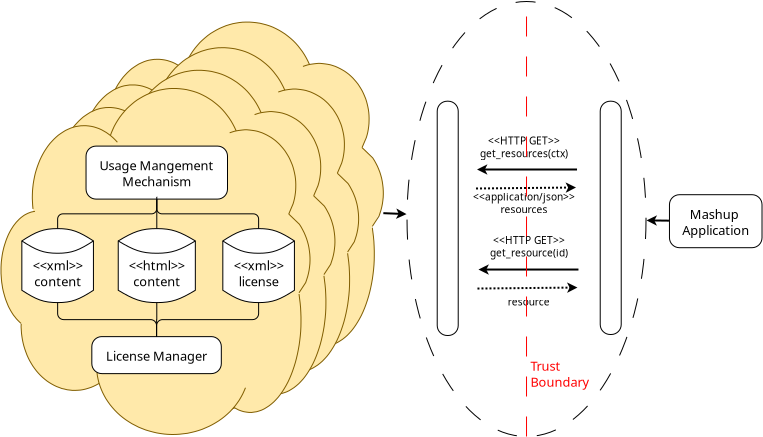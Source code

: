<?xml version="1.0" encoding="UTF-8"?>
<dia:diagram xmlns:dia="http://www.lysator.liu.se/~alla/dia/">
  <dia:layer name="Background" visible="true" active="true">
    <dia:group>
      <dia:group>
        <dia:object type="Cisco - Cloud Gold" version="1" id="O0">
          <dia:attribute name="obj_pos">
            <dia:point val="4.415,3.08"/>
          </dia:attribute>
          <dia:attribute name="obj_bb">
            <dia:rectangle val="4.415,3.08;19.866,20.381"/>
          </dia:attribute>
          <dia:attribute name="meta">
            <dia:composite type="dict"/>
          </dia:attribute>
          <dia:attribute name="elem_corner">
            <dia:point val="4.415,3.08"/>
          </dia:attribute>
          <dia:attribute name="elem_width">
            <dia:real val="15.45"/>
          </dia:attribute>
          <dia:attribute name="elem_height">
            <dia:real val="17.3"/>
          </dia:attribute>
          <dia:attribute name="line_width">
            <dia:real val="0.1"/>
          </dia:attribute>
          <dia:attribute name="line_colour">
            <dia:color val="#000000"/>
          </dia:attribute>
          <dia:attribute name="fill_colour">
            <dia:color val="#ffffff"/>
          </dia:attribute>
          <dia:attribute name="show_background">
            <dia:boolean val="true"/>
          </dia:attribute>
          <dia:attribute name="line_style">
            <dia:enum val="0"/>
            <dia:real val="1"/>
          </dia:attribute>
          <dia:attribute name="flip_horizontal">
            <dia:boolean val="false"/>
          </dia:attribute>
          <dia:attribute name="flip_vertical">
            <dia:boolean val="false"/>
          </dia:attribute>
          <dia:attribute name="subscale">
            <dia:real val="1"/>
          </dia:attribute>
        </dia:object>
        <dia:object type="Cisco - Cloud Gold" version="1" id="O1">
          <dia:attribute name="obj_pos">
            <dia:point val="3.18,4.361"/>
          </dia:attribute>
          <dia:attribute name="obj_bb">
            <dia:rectangle val="3.18,4.36;18.631,21.661"/>
          </dia:attribute>
          <dia:attribute name="meta">
            <dia:composite type="dict"/>
          </dia:attribute>
          <dia:attribute name="elem_corner">
            <dia:point val="3.18,4.361"/>
          </dia:attribute>
          <dia:attribute name="elem_width">
            <dia:real val="15.45"/>
          </dia:attribute>
          <dia:attribute name="elem_height">
            <dia:real val="17.3"/>
          </dia:attribute>
          <dia:attribute name="line_width">
            <dia:real val="0.1"/>
          </dia:attribute>
          <dia:attribute name="line_colour">
            <dia:color val="#000000"/>
          </dia:attribute>
          <dia:attribute name="fill_colour">
            <dia:color val="#ffffff"/>
          </dia:attribute>
          <dia:attribute name="show_background">
            <dia:boolean val="true"/>
          </dia:attribute>
          <dia:attribute name="line_style">
            <dia:enum val="0"/>
            <dia:real val="1"/>
          </dia:attribute>
          <dia:attribute name="flip_horizontal">
            <dia:boolean val="false"/>
          </dia:attribute>
          <dia:attribute name="flip_vertical">
            <dia:boolean val="false"/>
          </dia:attribute>
          <dia:attribute name="subscale">
            <dia:real val="1"/>
          </dia:attribute>
        </dia:object>
        <dia:object type="Cisco - Cloud Gold" version="1" id="O2">
          <dia:attribute name="obj_pos">
            <dia:point val="1.996,5.49"/>
          </dia:attribute>
          <dia:attribute name="obj_bb">
            <dia:rectangle val="1.995,5.49;17.446,22.791"/>
          </dia:attribute>
          <dia:attribute name="meta">
            <dia:composite type="dict"/>
          </dia:attribute>
          <dia:attribute name="elem_corner">
            <dia:point val="1.996,5.49"/>
          </dia:attribute>
          <dia:attribute name="elem_width">
            <dia:real val="15.45"/>
          </dia:attribute>
          <dia:attribute name="elem_height">
            <dia:real val="17.3"/>
          </dia:attribute>
          <dia:attribute name="line_width">
            <dia:real val="0.1"/>
          </dia:attribute>
          <dia:attribute name="line_colour">
            <dia:color val="#000000"/>
          </dia:attribute>
          <dia:attribute name="fill_colour">
            <dia:color val="#ffffff"/>
          </dia:attribute>
          <dia:attribute name="show_background">
            <dia:boolean val="true"/>
          </dia:attribute>
          <dia:attribute name="line_style">
            <dia:enum val="0"/>
            <dia:real val="1"/>
          </dia:attribute>
          <dia:attribute name="flip_horizontal">
            <dia:boolean val="false"/>
          </dia:attribute>
          <dia:attribute name="flip_vertical">
            <dia:boolean val="false"/>
          </dia:attribute>
          <dia:attribute name="subscale">
            <dia:real val="1"/>
          </dia:attribute>
        </dia:object>
        <dia:object type="Cisco - Cloud Gold" version="1" id="O3">
          <dia:attribute name="obj_pos">
            <dia:point val="0.75,6.4"/>
          </dia:attribute>
          <dia:attribute name="obj_bb">
            <dia:rectangle val="0.75,6.399;16.201,23.701"/>
          </dia:attribute>
          <dia:attribute name="meta">
            <dia:composite type="dict"/>
          </dia:attribute>
          <dia:attribute name="elem_corner">
            <dia:point val="0.75,6.4"/>
          </dia:attribute>
          <dia:attribute name="elem_width">
            <dia:real val="15.45"/>
          </dia:attribute>
          <dia:attribute name="elem_height">
            <dia:real val="17.3"/>
          </dia:attribute>
          <dia:attribute name="line_width">
            <dia:real val="0.1"/>
          </dia:attribute>
          <dia:attribute name="line_colour">
            <dia:color val="#000000"/>
          </dia:attribute>
          <dia:attribute name="fill_colour">
            <dia:color val="#ffffff"/>
          </dia:attribute>
          <dia:attribute name="show_background">
            <dia:boolean val="true"/>
          </dia:attribute>
          <dia:attribute name="line_style">
            <dia:enum val="0"/>
            <dia:real val="1"/>
          </dia:attribute>
          <dia:attribute name="flip_horizontal">
            <dia:boolean val="false"/>
          </dia:attribute>
          <dia:attribute name="flip_vertical">
            <dia:boolean val="false"/>
          </dia:attribute>
          <dia:attribute name="subscale">
            <dia:real val="1"/>
          </dia:attribute>
        </dia:object>
        <dia:object type="Flowchart - Box" version="0" id="O4">
          <dia:attribute name="obj_pos">
            <dia:point val="5.001,9.28"/>
          </dia:attribute>
          <dia:attribute name="obj_bb">
            <dia:rectangle val="4.976,9.255;12.099,11.955"/>
          </dia:attribute>
          <dia:attribute name="elem_corner">
            <dia:point val="5.001,9.28"/>
          </dia:attribute>
          <dia:attribute name="elem_width">
            <dia:real val="7.073"/>
          </dia:attribute>
          <dia:attribute name="elem_height">
            <dia:real val="2.65"/>
          </dia:attribute>
          <dia:attribute name="border_width">
            <dia:real val="0.05"/>
          </dia:attribute>
          <dia:attribute name="show_background">
            <dia:boolean val="true"/>
          </dia:attribute>
          <dia:attribute name="corner_radius">
            <dia:real val="0.5"/>
          </dia:attribute>
          <dia:attribute name="padding">
            <dia:real val="0.5"/>
          </dia:attribute>
          <dia:attribute name="text">
            <dia:composite type="text">
              <dia:attribute name="string">
                <dia:string>#Usage Mangement
Mechanism#</dia:string>
              </dia:attribute>
              <dia:attribute name="font">
                <dia:font family="sans" style="0" name="Helvetica"/>
              </dia:attribute>
              <dia:attribute name="height">
                <dia:real val="0.8"/>
              </dia:attribute>
              <dia:attribute name="pos">
                <dia:point val="8.537,10.4"/>
              </dia:attribute>
              <dia:attribute name="color">
                <dia:color val="#000000"/>
              </dia:attribute>
              <dia:attribute name="alignment">
                <dia:enum val="1"/>
              </dia:attribute>
            </dia:composite>
          </dia:attribute>
        </dia:object>
        <dia:object type="Flowchart - Magnetic Disk" version="1" id="O5">
          <dia:attribute name="obj_pos">
            <dia:point val="1.791,13.405"/>
          </dia:attribute>
          <dia:attribute name="obj_bb">
            <dia:rectangle val="1.766,13.38;5.396,17.13"/>
          </dia:attribute>
          <dia:attribute name="meta">
            <dia:composite type="dict"/>
          </dia:attribute>
          <dia:attribute name="elem_corner">
            <dia:point val="1.791,13.405"/>
          </dia:attribute>
          <dia:attribute name="elem_width">
            <dia:real val="3.58"/>
          </dia:attribute>
          <dia:attribute name="elem_height">
            <dia:real val="3.7"/>
          </dia:attribute>
          <dia:attribute name="line_width">
            <dia:real val="0.05"/>
          </dia:attribute>
          <dia:attribute name="line_colour">
            <dia:color val="#000000"/>
          </dia:attribute>
          <dia:attribute name="fill_colour">
            <dia:color val="#ffffff"/>
          </dia:attribute>
          <dia:attribute name="show_background">
            <dia:boolean val="true"/>
          </dia:attribute>
          <dia:attribute name="line_style">
            <dia:enum val="0"/>
            <dia:real val="1"/>
          </dia:attribute>
          <dia:attribute name="padding">
            <dia:real val="0.1"/>
          </dia:attribute>
          <dia:attribute name="text">
            <dia:composite type="text">
              <dia:attribute name="string">
                <dia:string>#&lt;&lt;xml&gt;&gt;
content#</dia:string>
              </dia:attribute>
              <dia:attribute name="font">
                <dia:font family="sans" style="0" name="Helvetica"/>
              </dia:attribute>
              <dia:attribute name="height">
                <dia:real val="0.8"/>
              </dia:attribute>
              <dia:attribute name="pos">
                <dia:point val="3.581,15.363"/>
              </dia:attribute>
              <dia:attribute name="color">
                <dia:color val="#000000"/>
              </dia:attribute>
              <dia:attribute name="alignment">
                <dia:enum val="1"/>
              </dia:attribute>
            </dia:composite>
          </dia:attribute>
          <dia:attribute name="flip_horizontal">
            <dia:boolean val="false"/>
          </dia:attribute>
          <dia:attribute name="flip_vertical">
            <dia:boolean val="false"/>
          </dia:attribute>
          <dia:attribute name="subscale">
            <dia:real val="1"/>
          </dia:attribute>
        </dia:object>
        <dia:object type="Standard - Text" version="1" id="O6">
          <dia:attribute name="obj_pos">
            <dia:point val="3.581,15.255"/>
          </dia:attribute>
          <dia:attribute name="obj_bb">
            <dia:rectangle val="3.581,14.66;3.581,15.408"/>
          </dia:attribute>
          <dia:attribute name="text">
            <dia:composite type="text">
              <dia:attribute name="string">
                <dia:string>##</dia:string>
              </dia:attribute>
              <dia:attribute name="font">
                <dia:font family="sans" style="0" name="Helvetica"/>
              </dia:attribute>
              <dia:attribute name="height">
                <dia:real val="0.8"/>
              </dia:attribute>
              <dia:attribute name="pos">
                <dia:point val="3.581,15.255"/>
              </dia:attribute>
              <dia:attribute name="color">
                <dia:color val="#000000"/>
              </dia:attribute>
              <dia:attribute name="alignment">
                <dia:enum val="0"/>
              </dia:attribute>
            </dia:composite>
          </dia:attribute>
          <dia:attribute name="valign">
            <dia:enum val="3"/>
          </dia:attribute>
          <dia:connections>
            <dia:connection handle="0" to="O5" connection="16"/>
          </dia:connections>
        </dia:object>
        <dia:object type="Flowchart - Magnetic Disk" version="1" id="O7">
          <dia:attribute name="obj_pos">
            <dia:point val="6.611,13.405"/>
          </dia:attribute>
          <dia:attribute name="obj_bb">
            <dia:rectangle val="6.586,13.38;10.491,17.13"/>
          </dia:attribute>
          <dia:attribute name="meta">
            <dia:composite type="dict"/>
          </dia:attribute>
          <dia:attribute name="elem_corner">
            <dia:point val="6.611,13.405"/>
          </dia:attribute>
          <dia:attribute name="elem_width">
            <dia:real val="3.855"/>
          </dia:attribute>
          <dia:attribute name="elem_height">
            <dia:real val="3.7"/>
          </dia:attribute>
          <dia:attribute name="line_width">
            <dia:real val="0.05"/>
          </dia:attribute>
          <dia:attribute name="line_colour">
            <dia:color val="#000000"/>
          </dia:attribute>
          <dia:attribute name="fill_colour">
            <dia:color val="#ffffff"/>
          </dia:attribute>
          <dia:attribute name="show_background">
            <dia:boolean val="true"/>
          </dia:attribute>
          <dia:attribute name="line_style">
            <dia:enum val="0"/>
            <dia:real val="1"/>
          </dia:attribute>
          <dia:attribute name="padding">
            <dia:real val="0.1"/>
          </dia:attribute>
          <dia:attribute name="text">
            <dia:composite type="text">
              <dia:attribute name="string">
                <dia:string>#&lt;&lt;html&gt;&gt;
content#</dia:string>
              </dia:attribute>
              <dia:attribute name="font">
                <dia:font family="sans" style="0" name="Helvetica"/>
              </dia:attribute>
              <dia:attribute name="height">
                <dia:real val="0.8"/>
              </dia:attribute>
              <dia:attribute name="pos">
                <dia:point val="8.539,15.363"/>
              </dia:attribute>
              <dia:attribute name="color">
                <dia:color val="#000000"/>
              </dia:attribute>
              <dia:attribute name="alignment">
                <dia:enum val="1"/>
              </dia:attribute>
            </dia:composite>
          </dia:attribute>
          <dia:attribute name="flip_horizontal">
            <dia:boolean val="false"/>
          </dia:attribute>
          <dia:attribute name="flip_vertical">
            <dia:boolean val="false"/>
          </dia:attribute>
          <dia:attribute name="subscale">
            <dia:real val="1"/>
          </dia:attribute>
        </dia:object>
        <dia:object type="Flowchart - Magnetic Disk" version="1" id="O8">
          <dia:attribute name="obj_pos">
            <dia:point val="11.84,13.405"/>
          </dia:attribute>
          <dia:attribute name="obj_bb">
            <dia:rectangle val="11.815,13.38;15.445,17.13"/>
          </dia:attribute>
          <dia:attribute name="meta">
            <dia:composite type="dict"/>
          </dia:attribute>
          <dia:attribute name="elem_corner">
            <dia:point val="11.84,13.405"/>
          </dia:attribute>
          <dia:attribute name="elem_width">
            <dia:real val="3.58"/>
          </dia:attribute>
          <dia:attribute name="elem_height">
            <dia:real val="3.7"/>
          </dia:attribute>
          <dia:attribute name="line_width">
            <dia:real val="0.05"/>
          </dia:attribute>
          <dia:attribute name="line_colour">
            <dia:color val="#000000"/>
          </dia:attribute>
          <dia:attribute name="fill_colour">
            <dia:color val="#ffffff"/>
          </dia:attribute>
          <dia:attribute name="show_background">
            <dia:boolean val="true"/>
          </dia:attribute>
          <dia:attribute name="line_style">
            <dia:enum val="0"/>
            <dia:real val="1"/>
          </dia:attribute>
          <dia:attribute name="padding">
            <dia:real val="0.1"/>
          </dia:attribute>
          <dia:attribute name="text">
            <dia:composite type="text">
              <dia:attribute name="string">
                <dia:string>#&lt;&lt;xml&gt;&gt;
license#</dia:string>
              </dia:attribute>
              <dia:attribute name="font">
                <dia:font family="sans" style="0" name="Helvetica"/>
              </dia:attribute>
              <dia:attribute name="height">
                <dia:real val="0.8"/>
              </dia:attribute>
              <dia:attribute name="pos">
                <dia:point val="13.63,15.363"/>
              </dia:attribute>
              <dia:attribute name="color">
                <dia:color val="#000000"/>
              </dia:attribute>
              <dia:attribute name="alignment">
                <dia:enum val="1"/>
              </dia:attribute>
            </dia:composite>
          </dia:attribute>
          <dia:attribute name="flip_horizontal">
            <dia:boolean val="false"/>
          </dia:attribute>
          <dia:attribute name="flip_vertical">
            <dia:boolean val="false"/>
          </dia:attribute>
          <dia:attribute name="subscale">
            <dia:real val="1"/>
          </dia:attribute>
        </dia:object>
        <dia:object type="Standard - ZigZagLine" version="1" id="O9">
          <dia:attribute name="obj_pos">
            <dia:point val="8.537,11.93"/>
          </dia:attribute>
          <dia:attribute name="obj_bb">
            <dia:rectangle val="3.556,11.905;8.562,13.43"/>
          </dia:attribute>
          <dia:attribute name="orth_points">
            <dia:point val="8.537,11.93"/>
            <dia:point val="8.537,12.668"/>
            <dia:point val="3.581,12.668"/>
            <dia:point val="3.581,13.405"/>
          </dia:attribute>
          <dia:attribute name="orth_orient">
            <dia:enum val="1"/>
            <dia:enum val="0"/>
            <dia:enum val="1"/>
          </dia:attribute>
          <dia:attribute name="autorouting">
            <dia:boolean val="true"/>
          </dia:attribute>
          <dia:attribute name="line_width">
            <dia:real val="0.05"/>
          </dia:attribute>
          <dia:attribute name="corner_radius">
            <dia:real val="0.5"/>
          </dia:attribute>
          <dia:connections>
            <dia:connection handle="0" to="O4" connection="13"/>
            <dia:connection handle="1" to="O5" connection="2"/>
          </dia:connections>
        </dia:object>
        <dia:object type="Standard - ZigZagLine" version="1" id="O10">
          <dia:attribute name="obj_pos">
            <dia:point val="8.537,11.93"/>
          </dia:attribute>
          <dia:attribute name="obj_bb">
            <dia:rectangle val="8.512,11.818;8.564,13.43"/>
          </dia:attribute>
          <dia:attribute name="orth_points">
            <dia:point val="8.537,11.93"/>
            <dia:point val="8.537,11.842"/>
            <dia:point val="8.539,11.842"/>
            <dia:point val="8.539,13.405"/>
          </dia:attribute>
          <dia:attribute name="orth_orient">
            <dia:enum val="1"/>
            <dia:enum val="0"/>
            <dia:enum val="1"/>
          </dia:attribute>
          <dia:attribute name="autorouting">
            <dia:boolean val="false"/>
          </dia:attribute>
          <dia:attribute name="line_width">
            <dia:real val="0.05"/>
          </dia:attribute>
          <dia:attribute name="corner_radius">
            <dia:real val="0.5"/>
          </dia:attribute>
          <dia:connections>
            <dia:connection handle="0" to="O4" connection="13"/>
            <dia:connection handle="1" to="O7" connection="2"/>
          </dia:connections>
        </dia:object>
        <dia:object type="Standard - ZigZagLine" version="1" id="O11">
          <dia:attribute name="obj_pos">
            <dia:point val="8.537,11.93"/>
          </dia:attribute>
          <dia:attribute name="obj_bb">
            <dia:rectangle val="8.512,11.905;13.655,13.43"/>
          </dia:attribute>
          <dia:attribute name="orth_points">
            <dia:point val="8.537,11.93"/>
            <dia:point val="8.537,12.668"/>
            <dia:point val="13.63,12.668"/>
            <dia:point val="13.63,13.405"/>
          </dia:attribute>
          <dia:attribute name="orth_orient">
            <dia:enum val="1"/>
            <dia:enum val="0"/>
            <dia:enum val="1"/>
          </dia:attribute>
          <dia:attribute name="autorouting">
            <dia:boolean val="true"/>
          </dia:attribute>
          <dia:attribute name="line_width">
            <dia:real val="0.05"/>
          </dia:attribute>
          <dia:attribute name="corner_radius">
            <dia:real val="0.5"/>
          </dia:attribute>
          <dia:connections>
            <dia:connection handle="0" to="O4" connection="13"/>
            <dia:connection handle="1" to="O8" connection="2"/>
          </dia:connections>
        </dia:object>
        <dia:object type="Flowchart - Box" version="0" id="O12">
          <dia:attribute name="obj_pos">
            <dia:point val="5.29,18.805"/>
          </dia:attribute>
          <dia:attribute name="obj_bb">
            <dia:rectangle val="5.265,18.78;11.79,20.68"/>
          </dia:attribute>
          <dia:attribute name="elem_corner">
            <dia:point val="5.29,18.805"/>
          </dia:attribute>
          <dia:attribute name="elem_width">
            <dia:real val="6.475"/>
          </dia:attribute>
          <dia:attribute name="elem_height">
            <dia:real val="1.85"/>
          </dia:attribute>
          <dia:attribute name="border_width">
            <dia:real val="0.05"/>
          </dia:attribute>
          <dia:attribute name="show_background">
            <dia:boolean val="true"/>
          </dia:attribute>
          <dia:attribute name="corner_radius">
            <dia:real val="0.5"/>
          </dia:attribute>
          <dia:attribute name="padding">
            <dia:real val="0.5"/>
          </dia:attribute>
          <dia:attribute name="text">
            <dia:composite type="text">
              <dia:attribute name="string">
                <dia:string>#License Manager#</dia:string>
              </dia:attribute>
              <dia:attribute name="font">
                <dia:font family="sans" style="0" name="Helvetica"/>
              </dia:attribute>
              <dia:attribute name="height">
                <dia:real val="0.8"/>
              </dia:attribute>
              <dia:attribute name="pos">
                <dia:point val="8.527,19.925"/>
              </dia:attribute>
              <dia:attribute name="color">
                <dia:color val="#000000"/>
              </dia:attribute>
              <dia:attribute name="alignment">
                <dia:enum val="1"/>
              </dia:attribute>
            </dia:composite>
          </dia:attribute>
        </dia:object>
        <dia:object type="Standard - ZigZagLine" version="1" id="O13">
          <dia:attribute name="obj_pos">
            <dia:point val="13.63,17.105"/>
          </dia:attribute>
          <dia:attribute name="obj_bb">
            <dia:rectangle val="8.502,17.08;13.655,18.83"/>
          </dia:attribute>
          <dia:attribute name="orth_points">
            <dia:point val="13.63,17.105"/>
            <dia:point val="13.63,17.955"/>
            <dia:point val="8.527,17.955"/>
            <dia:point val="8.527,18.805"/>
          </dia:attribute>
          <dia:attribute name="orth_orient">
            <dia:enum val="1"/>
            <dia:enum val="0"/>
            <dia:enum val="1"/>
          </dia:attribute>
          <dia:attribute name="autorouting">
            <dia:boolean val="true"/>
          </dia:attribute>
          <dia:attribute name="line_width">
            <dia:real val="0.05"/>
          </dia:attribute>
          <dia:attribute name="corner_radius">
            <dia:real val="0.5"/>
          </dia:attribute>
          <dia:connections>
            <dia:connection handle="0" to="O8" connection="14"/>
            <dia:connection handle="1" to="O12" connection="2"/>
          </dia:connections>
        </dia:object>
        <dia:object type="Standard - ZigZagLine" version="1" id="O14">
          <dia:attribute name="obj_pos">
            <dia:point val="8.539,17.105"/>
          </dia:attribute>
          <dia:attribute name="obj_bb">
            <dia:rectangle val="8.502,17.08;8.564,18.83"/>
          </dia:attribute>
          <dia:attribute name="orth_points">
            <dia:point val="8.539,17.105"/>
            <dia:point val="8.539,17.955"/>
            <dia:point val="8.527,17.955"/>
            <dia:point val="8.527,18.805"/>
          </dia:attribute>
          <dia:attribute name="orth_orient">
            <dia:enum val="1"/>
            <dia:enum val="0"/>
            <dia:enum val="1"/>
          </dia:attribute>
          <dia:attribute name="autorouting">
            <dia:boolean val="true"/>
          </dia:attribute>
          <dia:attribute name="line_width">
            <dia:real val="0.05"/>
          </dia:attribute>
          <dia:attribute name="corner_radius">
            <dia:real val="0.5"/>
          </dia:attribute>
          <dia:connections>
            <dia:connection handle="0" to="O7" connection="14"/>
            <dia:connection handle="1" to="O12" connection="2"/>
          </dia:connections>
        </dia:object>
        <dia:object type="Standard - ZigZagLine" version="1" id="O15">
          <dia:attribute name="obj_pos">
            <dia:point val="3.581,17.105"/>
          </dia:attribute>
          <dia:attribute name="obj_bb">
            <dia:rectangle val="3.556,17.08;8.553,18.83"/>
          </dia:attribute>
          <dia:attribute name="orth_points">
            <dia:point val="3.581,17.105"/>
            <dia:point val="3.581,17.955"/>
            <dia:point val="8.527,17.955"/>
            <dia:point val="8.527,18.805"/>
          </dia:attribute>
          <dia:attribute name="orth_orient">
            <dia:enum val="1"/>
            <dia:enum val="0"/>
            <dia:enum val="1"/>
          </dia:attribute>
          <dia:attribute name="autorouting">
            <dia:boolean val="true"/>
          </dia:attribute>
          <dia:attribute name="line_width">
            <dia:real val="0.05"/>
          </dia:attribute>
          <dia:attribute name="corner_radius">
            <dia:real val="0.5"/>
          </dia:attribute>
          <dia:connections>
            <dia:connection handle="0" to="O5" connection="14"/>
            <dia:connection handle="1" to="O12" connection="2"/>
          </dia:connections>
        </dia:object>
      </dia:group>
      <dia:object type="Standard - Ellipse" version="0" id="O16">
        <dia:attribute name="obj_pos">
          <dia:point val="21.05,2.05"/>
        </dia:attribute>
        <dia:attribute name="obj_bb">
          <dia:rectangle val="21.025,2.025;33.025,23.825"/>
        </dia:attribute>
        <dia:attribute name="elem_corner">
          <dia:point val="21.05,2.05"/>
        </dia:attribute>
        <dia:attribute name="elem_width">
          <dia:real val="11.95"/>
        </dia:attribute>
        <dia:attribute name="elem_height">
          <dia:real val="21.75"/>
        </dia:attribute>
        <dia:attribute name="border_width">
          <dia:real val="0.05"/>
        </dia:attribute>
        <dia:attribute name="line_style">
          <dia:enum val="1"/>
        </dia:attribute>
      </dia:object>
      <dia:object type="Flowchart - Box" version="0" id="O17">
        <dia:attribute name="obj_pos">
          <dia:point val="34.172,11.71"/>
        </dia:attribute>
        <dia:attribute name="obj_bb">
          <dia:rectangle val="34.148,11.685;38.825,14.385"/>
        </dia:attribute>
        <dia:attribute name="elem_corner">
          <dia:point val="34.172,11.71"/>
        </dia:attribute>
        <dia:attribute name="elem_width">
          <dia:real val="4.628"/>
        </dia:attribute>
        <dia:attribute name="elem_height">
          <dia:real val="2.65"/>
        </dia:attribute>
        <dia:attribute name="border_width">
          <dia:real val="0.05"/>
        </dia:attribute>
        <dia:attribute name="show_background">
          <dia:boolean val="true"/>
        </dia:attribute>
        <dia:attribute name="corner_radius">
          <dia:real val="0.5"/>
        </dia:attribute>
        <dia:attribute name="padding">
          <dia:real val="0.5"/>
        </dia:attribute>
        <dia:attribute name="text">
          <dia:composite type="text">
            <dia:attribute name="string">
              <dia:string>#Mashup 
Application#</dia:string>
            </dia:attribute>
            <dia:attribute name="font">
              <dia:font family="sans" style="0" name="Helvetica"/>
            </dia:attribute>
            <dia:attribute name="height">
              <dia:real val="0.8"/>
            </dia:attribute>
            <dia:attribute name="pos">
              <dia:point val="36.486,12.83"/>
            </dia:attribute>
            <dia:attribute name="color">
              <dia:color val="#000000"/>
            </dia:attribute>
            <dia:attribute name="alignment">
              <dia:enum val="1"/>
            </dia:attribute>
          </dia:composite>
        </dia:attribute>
      </dia:object>
      <dia:object type="Standard - Line" version="0" id="O18">
        <dia:attribute name="obj_pos">
          <dia:point val="19.866,12.633"/>
        </dia:attribute>
        <dia:attribute name="obj_bb">
          <dia:rectangle val="19.814,12.402;21.145,12.925"/>
        </dia:attribute>
        <dia:attribute name="conn_endpoints">
          <dia:point val="19.866,12.633"/>
          <dia:point val="21.033,12.68"/>
        </dia:attribute>
        <dia:attribute name="numcp">
          <dia:int val="1"/>
        </dia:attribute>
        <dia:attribute name="end_arrow">
          <dia:enum val="22"/>
        </dia:attribute>
        <dia:attribute name="end_arrow_length">
          <dia:real val="0.3"/>
        </dia:attribute>
        <dia:attribute name="end_arrow_width">
          <dia:real val="0.3"/>
        </dia:attribute>
        <dia:connections>
          <dia:connection handle="1" to="O16" connection="8"/>
        </dia:connections>
      </dia:object>
      <dia:object type="Standard - Line" version="0" id="O19">
        <dia:attribute name="obj_pos">
          <dia:point val="34.147,13.008"/>
        </dia:attribute>
        <dia:attribute name="obj_bb">
          <dia:rectangle val="32.913,12.738;34.198,13.261"/>
        </dia:attribute>
        <dia:attribute name="conn_endpoints">
          <dia:point val="34.147,13.008"/>
          <dia:point val="33.024,12.995"/>
        </dia:attribute>
        <dia:attribute name="numcp">
          <dia:int val="1"/>
        </dia:attribute>
        <dia:attribute name="end_arrow">
          <dia:enum val="22"/>
        </dia:attribute>
        <dia:attribute name="end_arrow_length">
          <dia:real val="0.3"/>
        </dia:attribute>
        <dia:attribute name="end_arrow_width">
          <dia:real val="0.3"/>
        </dia:attribute>
        <dia:connections>
          <dia:connection handle="0" to="O17" connection="16"/>
          <dia:connection handle="1" to="O16" connection="8"/>
        </dia:connections>
      </dia:object>
      <dia:object type="Flowchart - Box" version="0" id="O20">
        <dia:attribute name="obj_pos">
          <dia:point val="22.56,7.035"/>
        </dia:attribute>
        <dia:attribute name="obj_bb">
          <dia:rectangle val="22.535,7.01;23.635,18.775"/>
        </dia:attribute>
        <dia:attribute name="elem_corner">
          <dia:point val="22.56,7.035"/>
        </dia:attribute>
        <dia:attribute name="elem_width">
          <dia:real val="1.05"/>
        </dia:attribute>
        <dia:attribute name="elem_height">
          <dia:real val="11.715"/>
        </dia:attribute>
        <dia:attribute name="border_width">
          <dia:real val="0.05"/>
        </dia:attribute>
        <dia:attribute name="show_background">
          <dia:boolean val="true"/>
        </dia:attribute>
        <dia:attribute name="corner_radius">
          <dia:real val="0.5"/>
        </dia:attribute>
        <dia:attribute name="padding">
          <dia:real val="0.5"/>
        </dia:attribute>
        <dia:attribute name="text">
          <dia:composite type="text">
            <dia:attribute name="string">
              <dia:string>##</dia:string>
            </dia:attribute>
            <dia:attribute name="font">
              <dia:font family="sans" style="0" name="Helvetica"/>
            </dia:attribute>
            <dia:attribute name="height">
              <dia:real val="0.8"/>
            </dia:attribute>
            <dia:attribute name="pos">
              <dia:point val="23.085,13.088"/>
            </dia:attribute>
            <dia:attribute name="color">
              <dia:color val="#000000"/>
            </dia:attribute>
            <dia:attribute name="alignment">
              <dia:enum val="1"/>
            </dia:attribute>
          </dia:composite>
        </dia:attribute>
      </dia:object>
      <dia:object type="Flowchart - Box" version="0" id="O21">
        <dia:attribute name="obj_pos">
          <dia:point val="30.71,7.035"/>
        </dia:attribute>
        <dia:attribute name="obj_bb">
          <dia:rectangle val="30.685,7.01;31.785,18.725"/>
        </dia:attribute>
        <dia:attribute name="elem_corner">
          <dia:point val="30.71,7.035"/>
        </dia:attribute>
        <dia:attribute name="elem_width">
          <dia:real val="1.05"/>
        </dia:attribute>
        <dia:attribute name="elem_height">
          <dia:real val="11.665"/>
        </dia:attribute>
        <dia:attribute name="border_width">
          <dia:real val="0.05"/>
        </dia:attribute>
        <dia:attribute name="show_background">
          <dia:boolean val="true"/>
        </dia:attribute>
        <dia:attribute name="corner_radius">
          <dia:real val="0.5"/>
        </dia:attribute>
        <dia:attribute name="padding">
          <dia:real val="0.5"/>
        </dia:attribute>
        <dia:attribute name="text">
          <dia:composite type="text">
            <dia:attribute name="string">
              <dia:string>##</dia:string>
            </dia:attribute>
            <dia:attribute name="font">
              <dia:font family="sans" style="0" name="Helvetica"/>
            </dia:attribute>
            <dia:attribute name="height">
              <dia:real val="0.8"/>
            </dia:attribute>
            <dia:attribute name="pos">
              <dia:point val="31.235,13.062"/>
            </dia:attribute>
            <dia:attribute name="color">
              <dia:color val="#000000"/>
            </dia:attribute>
            <dia:attribute name="alignment">
              <dia:enum val="1"/>
            </dia:attribute>
          </dia:composite>
        </dia:attribute>
      </dia:object>
      <dia:object type="Standard - Line" version="0" id="O22">
        <dia:attribute name="obj_pos">
          <dia:point val="29.55,10.45"/>
        </dia:attribute>
        <dia:attribute name="obj_bb">
          <dia:rectangle val="24.438,10.188;29.6,10.712"/>
        </dia:attribute>
        <dia:attribute name="conn_endpoints">
          <dia:point val="29.55,10.45"/>
          <dia:point val="24.55,10.45"/>
        </dia:attribute>
        <dia:attribute name="numcp">
          <dia:int val="1"/>
        </dia:attribute>
        <dia:attribute name="end_arrow">
          <dia:enum val="22"/>
        </dia:attribute>
        <dia:attribute name="end_arrow_length">
          <dia:real val="0.3"/>
        </dia:attribute>
        <dia:attribute name="end_arrow_width">
          <dia:real val="0.3"/>
        </dia:attribute>
      </dia:object>
      <dia:object type="Standard - Line" version="0" id="O23">
        <dia:attribute name="obj_pos">
          <dia:point val="24.5,11.4"/>
        </dia:attribute>
        <dia:attribute name="obj_bb">
          <dia:rectangle val="24.45,11.092;29.612,11.616"/>
        </dia:attribute>
        <dia:attribute name="conn_endpoints">
          <dia:point val="24.5,11.4"/>
          <dia:point val="29.5,11.35"/>
        </dia:attribute>
        <dia:attribute name="numcp">
          <dia:int val="1"/>
        </dia:attribute>
        <dia:attribute name="line_style">
          <dia:enum val="4"/>
        </dia:attribute>
        <dia:attribute name="end_arrow">
          <dia:enum val="22"/>
        </dia:attribute>
        <dia:attribute name="end_arrow_length">
          <dia:real val="0.3"/>
        </dia:attribute>
        <dia:attribute name="end_arrow_width">
          <dia:real val="0.3"/>
        </dia:attribute>
      </dia:object>
      <dia:object type="Standard - Line" version="0" id="O24">
        <dia:attribute name="obj_pos">
          <dia:point val="29.622,15.452"/>
        </dia:attribute>
        <dia:attribute name="obj_bb">
          <dia:rectangle val="24.51,15.19;29.672,15.714"/>
        </dia:attribute>
        <dia:attribute name="conn_endpoints">
          <dia:point val="29.622,15.452"/>
          <dia:point val="24.622,15.452"/>
        </dia:attribute>
        <dia:attribute name="numcp">
          <dia:int val="1"/>
        </dia:attribute>
        <dia:attribute name="end_arrow">
          <dia:enum val="22"/>
        </dia:attribute>
        <dia:attribute name="end_arrow_length">
          <dia:real val="0.3"/>
        </dia:attribute>
        <dia:attribute name="end_arrow_width">
          <dia:real val="0.3"/>
        </dia:attribute>
      </dia:object>
      <dia:object type="Standard - Line" version="0" id="O25">
        <dia:attribute name="obj_pos">
          <dia:point val="24.572,16.402"/>
        </dia:attribute>
        <dia:attribute name="obj_bb">
          <dia:rectangle val="24.521,16.094;29.684,16.618"/>
        </dia:attribute>
        <dia:attribute name="conn_endpoints">
          <dia:point val="24.572,16.402"/>
          <dia:point val="29.572,16.352"/>
        </dia:attribute>
        <dia:attribute name="numcp">
          <dia:int val="1"/>
        </dia:attribute>
        <dia:attribute name="line_style">
          <dia:enum val="4"/>
        </dia:attribute>
        <dia:attribute name="end_arrow">
          <dia:enum val="22"/>
        </dia:attribute>
        <dia:attribute name="end_arrow_length">
          <dia:real val="0.3"/>
        </dia:attribute>
        <dia:attribute name="end_arrow_width">
          <dia:real val="0.3"/>
        </dia:attribute>
      </dia:object>
      <dia:object type="Standard - Text" version="1" id="O26">
        <dia:attribute name="obj_pos">
          <dia:point val="26.9,9.2"/>
        </dia:attribute>
        <dia:attribute name="obj_bb">
          <dia:rectangle val="24.534,8.727;29.266,9.955"/>
        </dia:attribute>
        <dia:attribute name="text">
          <dia:composite type="text">
            <dia:attribute name="string">
              <dia:string>#&lt;&lt;HTTP GET&gt;&gt;
get_resources(ctx)#</dia:string>
            </dia:attribute>
            <dia:attribute name="font">
              <dia:font family="sans" style="0" name="Helvetica"/>
            </dia:attribute>
            <dia:attribute name="height">
              <dia:real val="0.635"/>
            </dia:attribute>
            <dia:attribute name="pos">
              <dia:point val="26.9,9.2"/>
            </dia:attribute>
            <dia:attribute name="color">
              <dia:color val="#000000"/>
            </dia:attribute>
            <dia:attribute name="alignment">
              <dia:enum val="1"/>
            </dia:attribute>
          </dia:composite>
        </dia:attribute>
        <dia:attribute name="valign">
          <dia:enum val="3"/>
        </dia:attribute>
      </dia:object>
      <dia:object type="Standard - Text" version="1" id="O27">
        <dia:attribute name="obj_pos">
          <dia:point val="26.9,12"/>
        </dia:attribute>
        <dia:attribute name="obj_bb">
          <dia:rectangle val="24.045,11.513;29.77,12.785"/>
        </dia:attribute>
        <dia:attribute name="text">
          <dia:composite type="text">
            <dia:attribute name="string">
              <dia:string>#&lt;&lt;application/json&gt;&gt;
resources#</dia:string>
            </dia:attribute>
            <dia:attribute name="font">
              <dia:font family="sans" style="0" name="Helvetica"/>
            </dia:attribute>
            <dia:attribute name="height">
              <dia:real val="0.635"/>
            </dia:attribute>
            <dia:attribute name="pos">
              <dia:point val="26.9,12"/>
            </dia:attribute>
            <dia:attribute name="color">
              <dia:color val="#000000"/>
            </dia:attribute>
            <dia:attribute name="alignment">
              <dia:enum val="1"/>
            </dia:attribute>
          </dia:composite>
        </dia:attribute>
        <dia:attribute name="valign">
          <dia:enum val="3"/>
        </dia:attribute>
      </dia:object>
      <dia:object type="Standard - Text" version="1" id="O28">
        <dia:attribute name="obj_pos">
          <dia:point val="26,9.5"/>
        </dia:attribute>
        <dia:attribute name="obj_bb">
          <dia:rectangle val="26,8.905;26,9.652"/>
        </dia:attribute>
        <dia:attribute name="text">
          <dia:composite type="text">
            <dia:attribute name="string">
              <dia:string>##</dia:string>
            </dia:attribute>
            <dia:attribute name="font">
              <dia:font family="sans" style="0" name="Helvetica"/>
            </dia:attribute>
            <dia:attribute name="height">
              <dia:real val="0.8"/>
            </dia:attribute>
            <dia:attribute name="pos">
              <dia:point val="26,9.5"/>
            </dia:attribute>
            <dia:attribute name="color">
              <dia:color val="#000000"/>
            </dia:attribute>
            <dia:attribute name="alignment">
              <dia:enum val="0"/>
            </dia:attribute>
          </dia:composite>
        </dia:attribute>
        <dia:attribute name="valign">
          <dia:enum val="3"/>
        </dia:attribute>
      </dia:object>
      <dia:object type="Standard - Text" version="1" id="O29">
        <dia:attribute name="obj_pos">
          <dia:point val="27.15,14.17"/>
        </dia:attribute>
        <dia:attribute name="obj_bb">
          <dia:rectangle val="25.058,13.697;29.242,14.925"/>
        </dia:attribute>
        <dia:attribute name="text">
          <dia:composite type="text">
            <dia:attribute name="string">
              <dia:string>#&lt;&lt;HTTP GET&gt;&gt;
get_resource(id)#</dia:string>
            </dia:attribute>
            <dia:attribute name="font">
              <dia:font family="sans" style="0" name="Helvetica"/>
            </dia:attribute>
            <dia:attribute name="height">
              <dia:real val="0.635"/>
            </dia:attribute>
            <dia:attribute name="pos">
              <dia:point val="27.15,14.17"/>
            </dia:attribute>
            <dia:attribute name="color">
              <dia:color val="#000000"/>
            </dia:attribute>
            <dia:attribute name="alignment">
              <dia:enum val="1"/>
            </dia:attribute>
          </dia:composite>
        </dia:attribute>
        <dia:attribute name="valign">
          <dia:enum val="3"/>
        </dia:attribute>
      </dia:object>
      <dia:object type="Standard - Text" version="1" id="O30">
        <dia:attribute name="obj_pos">
          <dia:point val="25.996,17.037"/>
        </dia:attribute>
        <dia:attribute name="obj_bb">
          <dia:rectangle val="25.996,16.442;25.996,17.19"/>
        </dia:attribute>
        <dia:attribute name="text">
          <dia:composite type="text">
            <dia:attribute name="string">
              <dia:string>##</dia:string>
            </dia:attribute>
            <dia:attribute name="font">
              <dia:font family="sans" style="0" name="Helvetica"/>
            </dia:attribute>
            <dia:attribute name="height">
              <dia:real val="0.8"/>
            </dia:attribute>
            <dia:attribute name="pos">
              <dia:point val="25.996,17.037"/>
            </dia:attribute>
            <dia:attribute name="color">
              <dia:color val="#000000"/>
            </dia:attribute>
            <dia:attribute name="alignment">
              <dia:enum val="0"/>
            </dia:attribute>
          </dia:composite>
        </dia:attribute>
        <dia:attribute name="valign">
          <dia:enum val="3"/>
        </dia:attribute>
      </dia:object>
      <dia:object type="Standard - Text" version="1" id="O31">
        <dia:attribute name="obj_pos">
          <dia:point val="28.25,14.57"/>
        </dia:attribute>
        <dia:attribute name="obj_bb">
          <dia:rectangle val="28.25,13.975;28.25,14.722"/>
        </dia:attribute>
        <dia:attribute name="text">
          <dia:composite type="text">
            <dia:attribute name="string">
              <dia:string>##</dia:string>
            </dia:attribute>
            <dia:attribute name="font">
              <dia:font family="sans" style="0" name="Helvetica"/>
            </dia:attribute>
            <dia:attribute name="height">
              <dia:real val="0.8"/>
            </dia:attribute>
            <dia:attribute name="pos">
              <dia:point val="28.25,14.57"/>
            </dia:attribute>
            <dia:attribute name="color">
              <dia:color val="#000000"/>
            </dia:attribute>
            <dia:attribute name="alignment">
              <dia:enum val="0"/>
            </dia:attribute>
          </dia:composite>
        </dia:attribute>
        <dia:attribute name="valign">
          <dia:enum val="3"/>
        </dia:attribute>
      </dia:object>
      <dia:object type="Standard - Text" version="1" id="O32">
        <dia:attribute name="obj_pos">
          <dia:point val="27.141,17.252"/>
        </dia:attribute>
        <dia:attribute name="obj_bb">
          <dia:rectangle val="26.04,16.78;28.243,17.372"/>
        </dia:attribute>
        <dia:attribute name="text">
          <dia:composite type="text">
            <dia:attribute name="string">
              <dia:string>#resource#</dia:string>
            </dia:attribute>
            <dia:attribute name="font">
              <dia:font family="sans" style="0" name="Helvetica"/>
            </dia:attribute>
            <dia:attribute name="height">
              <dia:real val="0.635"/>
            </dia:attribute>
            <dia:attribute name="pos">
              <dia:point val="27.141,17.252"/>
            </dia:attribute>
            <dia:attribute name="color">
              <dia:color val="#000000"/>
            </dia:attribute>
            <dia:attribute name="alignment">
              <dia:enum val="1"/>
            </dia:attribute>
          </dia:composite>
        </dia:attribute>
        <dia:attribute name="valign">
          <dia:enum val="3"/>
        </dia:attribute>
      </dia:object>
      <dia:object type="Standard - Text" version="1" id="O33">
        <dia:attribute name="obj_pos">
          <dia:point val="26.187,20.878"/>
        </dia:attribute>
        <dia:attribute name="obj_bb">
          <dia:rectangle val="26.187,20.283;26.187,21.03"/>
        </dia:attribute>
        <dia:attribute name="text">
          <dia:composite type="text">
            <dia:attribute name="string">
              <dia:string>##</dia:string>
            </dia:attribute>
            <dia:attribute name="font">
              <dia:font family="sans" style="0" name="Helvetica"/>
            </dia:attribute>
            <dia:attribute name="height">
              <dia:real val="0.8"/>
            </dia:attribute>
            <dia:attribute name="pos">
              <dia:point val="26.187,20.878"/>
            </dia:attribute>
            <dia:attribute name="color">
              <dia:color val="#000000"/>
            </dia:attribute>
            <dia:attribute name="alignment">
              <dia:enum val="0"/>
            </dia:attribute>
          </dia:composite>
        </dia:attribute>
        <dia:attribute name="valign">
          <dia:enum val="3"/>
        </dia:attribute>
      </dia:object>
      <dia:object type="Standard - Line" version="0" id="O34">
        <dia:attribute name="obj_pos">
          <dia:point val="27.025,23.8"/>
        </dia:attribute>
        <dia:attribute name="obj_bb">
          <dia:rectangle val="27,2.025;27.05,23.825"/>
        </dia:attribute>
        <dia:attribute name="conn_endpoints">
          <dia:point val="27.025,23.8"/>
          <dia:point val="27.025,2.05"/>
        </dia:attribute>
        <dia:attribute name="numcp">
          <dia:int val="1"/>
        </dia:attribute>
        <dia:attribute name="line_color">
          <dia:color val="#ff0000"/>
        </dia:attribute>
        <dia:attribute name="line_width">
          <dia:real val="0.05"/>
        </dia:attribute>
        <dia:attribute name="line_style">
          <dia:enum val="1"/>
        </dia:attribute>
        <dia:connections>
          <dia:connection handle="0" to="O16" connection="6"/>
          <dia:connection handle="1" to="O16" connection="1"/>
        </dia:connections>
      </dia:object>
      <dia:object type="Standard - Text" version="1" id="O35">
        <dia:attribute name="obj_pos">
          <dia:point val="27.222,20.513"/>
        </dia:attribute>
        <dia:attribute name="obj_bb">
          <dia:rectangle val="27.222,19.918;30.307,21.466"/>
        </dia:attribute>
        <dia:attribute name="text">
          <dia:composite type="text">
            <dia:attribute name="string">
              <dia:string>#Trust
Boundary#</dia:string>
            </dia:attribute>
            <dia:attribute name="font">
              <dia:font family="sans" style="0" name="Helvetica"/>
            </dia:attribute>
            <dia:attribute name="height">
              <dia:real val="0.8"/>
            </dia:attribute>
            <dia:attribute name="pos">
              <dia:point val="27.222,20.513"/>
            </dia:attribute>
            <dia:attribute name="color">
              <dia:color val="#ff0000"/>
            </dia:attribute>
            <dia:attribute name="alignment">
              <dia:enum val="0"/>
            </dia:attribute>
          </dia:composite>
        </dia:attribute>
        <dia:attribute name="valign">
          <dia:enum val="3"/>
        </dia:attribute>
      </dia:object>
      <dia:object type="Standard - Text" version="1" id="O36">
        <dia:attribute name="obj_pos">
          <dia:point val="23.085,12.893"/>
        </dia:attribute>
        <dia:attribute name="obj_bb">
          <dia:rectangle val="23.085,12.297;23.085,13.045"/>
        </dia:attribute>
        <dia:attribute name="text">
          <dia:composite type="text">
            <dia:attribute name="string">
              <dia:string>##</dia:string>
            </dia:attribute>
            <dia:attribute name="font">
              <dia:font family="sans" style="0" name="Helvetica"/>
            </dia:attribute>
            <dia:attribute name="height">
              <dia:real val="0.8"/>
            </dia:attribute>
            <dia:attribute name="pos">
              <dia:point val="23.085,12.893"/>
            </dia:attribute>
            <dia:attribute name="color">
              <dia:color val="#000000"/>
            </dia:attribute>
            <dia:attribute name="alignment">
              <dia:enum val="0"/>
            </dia:attribute>
          </dia:composite>
        </dia:attribute>
        <dia:attribute name="valign">
          <dia:enum val="3"/>
        </dia:attribute>
        <dia:connections>
          <dia:connection handle="0" to="O20" connection="16"/>
        </dia:connections>
      </dia:object>
      <dia:object type="Standard - Text" version="1" id="O37">
        <dia:attribute name="obj_pos">
          <dia:point val="23.085,12.893"/>
        </dia:attribute>
        <dia:attribute name="obj_bb">
          <dia:rectangle val="23.085,12.297;23.085,13.045"/>
        </dia:attribute>
        <dia:attribute name="text">
          <dia:composite type="text">
            <dia:attribute name="string">
              <dia:string>##</dia:string>
            </dia:attribute>
            <dia:attribute name="font">
              <dia:font family="sans" style="0" name="Helvetica"/>
            </dia:attribute>
            <dia:attribute name="height">
              <dia:real val="0.8"/>
            </dia:attribute>
            <dia:attribute name="pos">
              <dia:point val="23.085,12.893"/>
            </dia:attribute>
            <dia:attribute name="color">
              <dia:color val="#000000"/>
            </dia:attribute>
            <dia:attribute name="alignment">
              <dia:enum val="0"/>
            </dia:attribute>
          </dia:composite>
        </dia:attribute>
        <dia:attribute name="valign">
          <dia:enum val="3"/>
        </dia:attribute>
        <dia:connections>
          <dia:connection handle="0" to="O20" connection="16"/>
        </dia:connections>
      </dia:object>
      <dia:object type="Standard - Text" version="1" id="O38">
        <dia:attribute name="obj_pos">
          <dia:point val="27.672,12.238"/>
        </dia:attribute>
        <dia:attribute name="obj_bb">
          <dia:rectangle val="27.672,11.643;27.672,12.391"/>
        </dia:attribute>
        <dia:attribute name="text">
          <dia:composite type="text">
            <dia:attribute name="string">
              <dia:string>##</dia:string>
            </dia:attribute>
            <dia:attribute name="font">
              <dia:font family="sans" style="0" name="Helvetica"/>
            </dia:attribute>
            <dia:attribute name="height">
              <dia:real val="0.8"/>
            </dia:attribute>
            <dia:attribute name="pos">
              <dia:point val="27.672,12.238"/>
            </dia:attribute>
            <dia:attribute name="color">
              <dia:color val="#000000"/>
            </dia:attribute>
            <dia:attribute name="alignment">
              <dia:enum val="0"/>
            </dia:attribute>
          </dia:composite>
        </dia:attribute>
        <dia:attribute name="valign">
          <dia:enum val="3"/>
        </dia:attribute>
      </dia:object>
    </dia:group>
  </dia:layer>
</dia:diagram>
